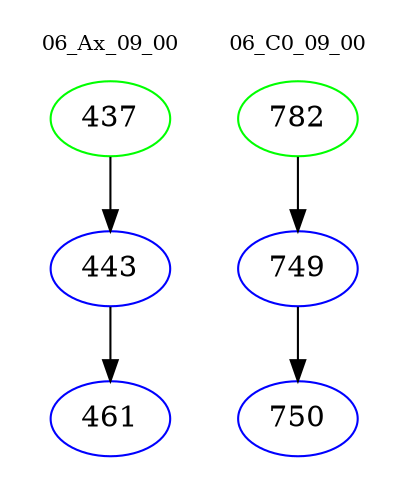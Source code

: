 digraph{
subgraph cluster_0 {
color = white
label = "06_Ax_09_00";
fontsize=10;
T0_437 [label="437", color="green"]
T0_437 -> T0_443 [color="black"]
T0_443 [label="443", color="blue"]
T0_443 -> T0_461 [color="black"]
T0_461 [label="461", color="blue"]
}
subgraph cluster_1 {
color = white
label = "06_C0_09_00";
fontsize=10;
T1_782 [label="782", color="green"]
T1_782 -> T1_749 [color="black"]
T1_749 [label="749", color="blue"]
T1_749 -> T1_750 [color="black"]
T1_750 [label="750", color="blue"]
}
}
